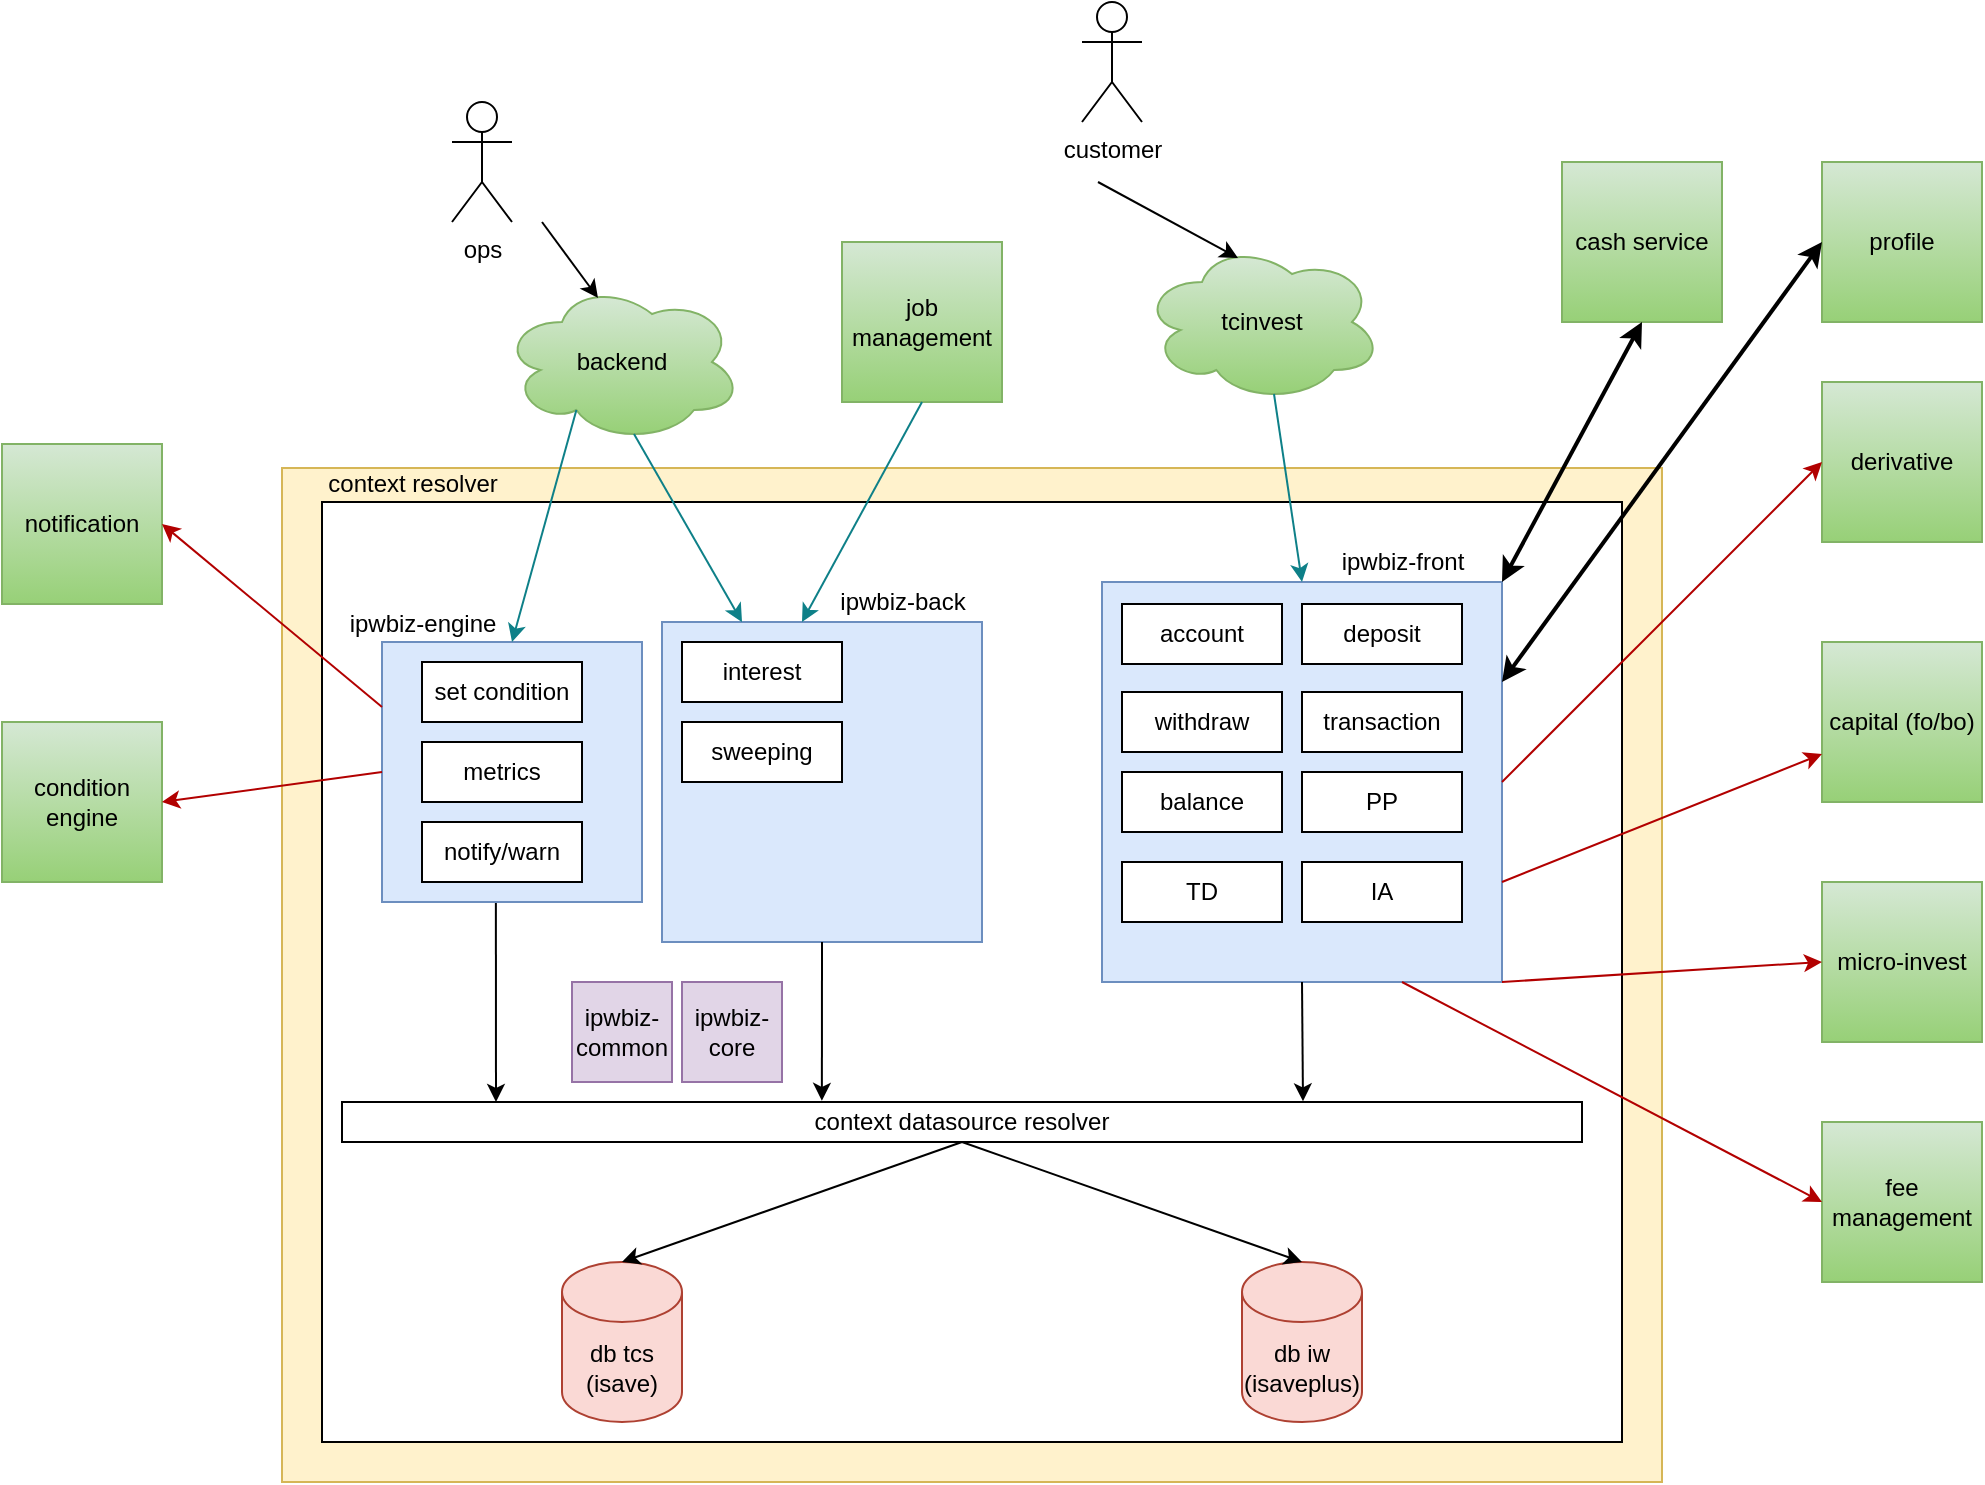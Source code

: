 <mxfile version="20.8.17" type="github">
  <diagram name="Page-1" id="CuIOyepShDtRep_bbHt4">
    <mxGraphModel dx="1985" dy="673" grid="1" gridSize="10" guides="1" tooltips="1" connect="1" arrows="1" fold="1" page="1" pageScale="1" pageWidth="850" pageHeight="1100" math="0" shadow="0">
      <root>
        <mxCell id="0" />
        <mxCell id="1" parent="0" />
        <mxCell id="YSir1D6mhCq9qJEjGifS-20" value="" style="rounded=0;whiteSpace=wrap;html=1;fillColor=#fff2cc;strokeColor=#d6b656;" vertex="1" parent="1">
          <mxGeometry x="50" y="283" width="690" height="507" as="geometry" />
        </mxCell>
        <mxCell id="YSir1D6mhCq9qJEjGifS-39" value="" style="rounded=0;whiteSpace=wrap;html=1;" vertex="1" parent="1">
          <mxGeometry x="70" y="300" width="650" height="470" as="geometry" />
        </mxCell>
        <mxCell id="YSir1D6mhCq9qJEjGifS-2" value="" style="whiteSpace=wrap;html=1;aspect=fixed;fillColor=#dae8fc;strokeColor=#6c8ebf;" vertex="1" parent="1">
          <mxGeometry x="100" y="370" width="130" height="130" as="geometry" />
        </mxCell>
        <mxCell id="YSir1D6mhCq9qJEjGifS-3" value="" style="whiteSpace=wrap;html=1;aspect=fixed;fillColor=#dae8fc;strokeColor=#6c8ebf;" vertex="1" parent="1">
          <mxGeometry x="460" y="340" width="200" height="200" as="geometry" />
        </mxCell>
        <mxCell id="YSir1D6mhCq9qJEjGifS-4" value="" style="whiteSpace=wrap;html=1;aspect=fixed;fillColor=#dae8fc;strokeColor=#6c8ebf;" vertex="1" parent="1">
          <mxGeometry x="240" y="360" width="160" height="160" as="geometry" />
        </mxCell>
        <mxCell id="YSir1D6mhCq9qJEjGifS-5" value="tcinvest" style="ellipse;shape=cloud;whiteSpace=wrap;html=1;fillColor=#d5e8d4;gradientColor=#97d077;strokeColor=#82b366;" vertex="1" parent="1">
          <mxGeometry x="480" y="170" width="120" height="80" as="geometry" />
        </mxCell>
        <mxCell id="YSir1D6mhCq9qJEjGifS-6" value="customer" style="shape=umlActor;verticalLabelPosition=bottom;verticalAlign=top;html=1;outlineConnect=0;" vertex="1" parent="1">
          <mxGeometry x="450" y="50" width="30" height="60" as="geometry" />
        </mxCell>
        <mxCell id="YSir1D6mhCq9qJEjGifS-7" value="" style="endArrow=classic;html=1;rounded=0;entryX=0.4;entryY=0.1;entryDx=0;entryDy=0;entryPerimeter=0;" edge="1" parent="1" target="YSir1D6mhCq9qJEjGifS-5">
          <mxGeometry width="50" height="50" relative="1" as="geometry">
            <mxPoint x="458" y="140" as="sourcePoint" />
            <mxPoint x="460" y="290" as="targetPoint" />
          </mxGeometry>
        </mxCell>
        <mxCell id="YSir1D6mhCq9qJEjGifS-8" value="backend" style="ellipse;shape=cloud;whiteSpace=wrap;html=1;fillColor=#d5e8d4;gradientColor=#97d077;strokeColor=#82b366;" vertex="1" parent="1">
          <mxGeometry x="160" y="190" width="120" height="80" as="geometry" />
        </mxCell>
        <mxCell id="YSir1D6mhCq9qJEjGifS-9" value="ops" style="shape=umlActor;verticalLabelPosition=bottom;verticalAlign=top;html=1;outlineConnect=0;" vertex="1" parent="1">
          <mxGeometry x="135" y="100" width="30" height="60" as="geometry" />
        </mxCell>
        <mxCell id="YSir1D6mhCq9qJEjGifS-14" value="" style="endArrow=classic;html=1;rounded=0;entryX=0.4;entryY=0.1;entryDx=0;entryDy=0;entryPerimeter=0;" edge="1" parent="1" target="YSir1D6mhCq9qJEjGifS-8">
          <mxGeometry width="50" height="50" relative="1" as="geometry">
            <mxPoint x="180" y="160" as="sourcePoint" />
            <mxPoint x="330" y="220" as="targetPoint" />
          </mxGeometry>
        </mxCell>
        <mxCell id="YSir1D6mhCq9qJEjGifS-15" value="db tcs&lt;br&gt;(isave)" style="shape=cylinder3;whiteSpace=wrap;html=1;boundedLbl=1;backgroundOutline=1;size=15;fillColor=#fad9d5;strokeColor=#ae4132;" vertex="1" parent="1">
          <mxGeometry x="190" y="680" width="60" height="80" as="geometry" />
        </mxCell>
        <mxCell id="YSir1D6mhCq9qJEjGifS-16" value="db iw&lt;br&gt;(isaveplus)" style="shape=cylinder3;whiteSpace=wrap;html=1;boundedLbl=1;backgroundOutline=1;size=15;fillColor=#fad9d5;strokeColor=#ae4132;" vertex="1" parent="1">
          <mxGeometry x="530" y="680" width="60" height="80" as="geometry" />
        </mxCell>
        <mxCell id="YSir1D6mhCq9qJEjGifS-25" value="" style="endArrow=classic;html=1;rounded=0;fontSize=12;exitX=0.31;exitY=0.8;exitDx=0;exitDy=0;exitPerimeter=0;entryX=0.5;entryY=0;entryDx=0;entryDy=0;fillColor=#b0e3e6;strokeColor=#0e8088;" edge="1" parent="1" source="YSir1D6mhCq9qJEjGifS-8" target="YSir1D6mhCq9qJEjGifS-2">
          <mxGeometry width="50" height="50" relative="1" as="geometry">
            <mxPoint x="270" y="380" as="sourcePoint" />
            <mxPoint x="320" y="330" as="targetPoint" />
          </mxGeometry>
        </mxCell>
        <mxCell id="YSir1D6mhCq9qJEjGifS-26" value="" style="endArrow=classic;html=1;rounded=0;fontSize=12;exitX=0.55;exitY=0.95;exitDx=0;exitDy=0;exitPerimeter=0;entryX=0.25;entryY=0;entryDx=0;entryDy=0;fillColor=#b0e3e6;strokeColor=#0e8088;" edge="1" parent="1" source="YSir1D6mhCq9qJEjGifS-8" target="YSir1D6mhCq9qJEjGifS-4">
          <mxGeometry width="50" height="50" relative="1" as="geometry">
            <mxPoint x="270" y="310" as="sourcePoint" />
            <mxPoint x="320" y="260" as="targetPoint" />
          </mxGeometry>
        </mxCell>
        <mxCell id="YSir1D6mhCq9qJEjGifS-27" value="job management" style="whiteSpace=wrap;html=1;aspect=fixed;fillColor=#d5e8d4;gradientColor=#97d077;strokeColor=#82b366;" vertex="1" parent="1">
          <mxGeometry x="330" y="170" width="80" height="80" as="geometry" />
        </mxCell>
        <mxCell id="YSir1D6mhCq9qJEjGifS-30" value="context datasource resolver" style="rounded=0;whiteSpace=wrap;html=1;fontSize=12;" vertex="1" parent="1">
          <mxGeometry x="80" y="600" width="620" height="20" as="geometry" />
        </mxCell>
        <mxCell id="YSir1D6mhCq9qJEjGifS-32" value="" style="endArrow=classic;html=1;rounded=0;fontSize=12;exitX=0.438;exitY=1.004;exitDx=0;exitDy=0;exitPerimeter=0;" edge="1" parent="1" source="YSir1D6mhCq9qJEjGifS-2">
          <mxGeometry width="50" height="50" relative="1" as="geometry">
            <mxPoint x="330" y="630" as="sourcePoint" />
            <mxPoint x="157" y="600" as="targetPoint" />
          </mxGeometry>
        </mxCell>
        <mxCell id="YSir1D6mhCq9qJEjGifS-33" value="" style="endArrow=classic;html=1;rounded=0;fontSize=12;exitX=0.5;exitY=1;exitDx=0;exitDy=0;entryX=0.387;entryY=-0.029;entryDx=0;entryDy=0;entryPerimeter=0;" edge="1" parent="1" source="YSir1D6mhCq9qJEjGifS-4" target="YSir1D6mhCq9qJEjGifS-30">
          <mxGeometry width="50" height="50" relative="1" as="geometry">
            <mxPoint x="330" y="630" as="sourcePoint" />
            <mxPoint x="380" y="580" as="targetPoint" />
          </mxGeometry>
        </mxCell>
        <mxCell id="YSir1D6mhCq9qJEjGifS-34" value="" style="endArrow=classic;html=1;rounded=0;fontSize=12;exitX=0.5;exitY=1;exitDx=0;exitDy=0;entryX=0.775;entryY=-0.017;entryDx=0;entryDy=0;entryPerimeter=0;" edge="1" parent="1" source="YSir1D6mhCq9qJEjGifS-3" target="YSir1D6mhCq9qJEjGifS-30">
          <mxGeometry width="50" height="50" relative="1" as="geometry">
            <mxPoint x="330" y="630" as="sourcePoint" />
            <mxPoint x="380" y="580" as="targetPoint" />
          </mxGeometry>
        </mxCell>
        <mxCell id="YSir1D6mhCq9qJEjGifS-35" value="" style="endArrow=classic;html=1;rounded=0;fontSize=12;entryX=0.5;entryY=0;entryDx=0;entryDy=0;entryPerimeter=0;exitX=0.5;exitY=1;exitDx=0;exitDy=0;" edge="1" parent="1" source="YSir1D6mhCq9qJEjGifS-30" target="YSir1D6mhCq9qJEjGifS-15">
          <mxGeometry width="50" height="50" relative="1" as="geometry">
            <mxPoint x="330" y="630" as="sourcePoint" />
            <mxPoint x="380" y="580" as="targetPoint" />
          </mxGeometry>
        </mxCell>
        <mxCell id="YSir1D6mhCq9qJEjGifS-36" value="" style="endArrow=classic;html=1;rounded=0;fontSize=12;entryX=0.5;entryY=0;entryDx=0;entryDy=0;entryPerimeter=0;" edge="1" parent="1" target="YSir1D6mhCq9qJEjGifS-16">
          <mxGeometry width="50" height="50" relative="1" as="geometry">
            <mxPoint x="390" y="620" as="sourcePoint" />
            <mxPoint x="380" y="580" as="targetPoint" />
          </mxGeometry>
        </mxCell>
        <mxCell id="YSir1D6mhCq9qJEjGifS-37" value="" style="endArrow=classic;html=1;rounded=0;fontSize=12;exitX=0.55;exitY=0.95;exitDx=0;exitDy=0;exitPerimeter=0;entryX=0.5;entryY=0;entryDx=0;entryDy=0;fillColor=#b0e3e6;strokeColor=#0e8088;" edge="1" parent="1" source="YSir1D6mhCq9qJEjGifS-5" target="YSir1D6mhCq9qJEjGifS-3">
          <mxGeometry width="50" height="50" relative="1" as="geometry">
            <mxPoint x="370" y="440" as="sourcePoint" />
            <mxPoint x="420" y="390" as="targetPoint" />
          </mxGeometry>
        </mxCell>
        <mxCell id="YSir1D6mhCq9qJEjGifS-41" value="&lt;span style=&quot;font-weight: normal;&quot;&gt;context resolver&lt;/span&gt;" style="text;strokeColor=none;fillColor=none;html=1;fontSize=12;fontStyle=1;verticalAlign=middle;align=center;" vertex="1" parent="1">
          <mxGeometry x="65" y="271" width="100" height="40" as="geometry" />
        </mxCell>
        <mxCell id="YSir1D6mhCq9qJEjGifS-42" value="cash service" style="whiteSpace=wrap;html=1;aspect=fixed;fillColor=#d5e8d4;gradientColor=#97d077;strokeColor=#82b366;" vertex="1" parent="1">
          <mxGeometry x="690" y="130" width="80" height="80" as="geometry" />
        </mxCell>
        <mxCell id="YSir1D6mhCq9qJEjGifS-43" value="derivative" style="whiteSpace=wrap;html=1;aspect=fixed;fillColor=#d5e8d4;gradientColor=#97d077;strokeColor=#82b366;" vertex="1" parent="1">
          <mxGeometry x="820" y="240" width="80" height="80" as="geometry" />
        </mxCell>
        <mxCell id="YSir1D6mhCq9qJEjGifS-44" value="capital (fo/bo)" style="whiteSpace=wrap;html=1;aspect=fixed;fillColor=#d5e8d4;gradientColor=#97d077;strokeColor=#82b366;" vertex="1" parent="1">
          <mxGeometry x="820" y="370" width="80" height="80" as="geometry" />
        </mxCell>
        <mxCell id="YSir1D6mhCq9qJEjGifS-45" value="micro-invest" style="whiteSpace=wrap;html=1;aspect=fixed;fillColor=#d5e8d4;gradientColor=#97d077;strokeColor=#82b366;" vertex="1" parent="1">
          <mxGeometry x="820" y="490" width="80" height="80" as="geometry" />
        </mxCell>
        <mxCell id="YSir1D6mhCq9qJEjGifS-46" value="fee management" style="whiteSpace=wrap;html=1;aspect=fixed;fillColor=#d5e8d4;gradientColor=#97d077;strokeColor=#82b366;" vertex="1" parent="1">
          <mxGeometry x="820" y="610" width="80" height="80" as="geometry" />
        </mxCell>
        <mxCell id="YSir1D6mhCq9qJEjGifS-47" value="condition engine" style="whiteSpace=wrap;html=1;aspect=fixed;fillColor=#d5e8d4;gradientColor=#97d077;strokeColor=#82b366;" vertex="1" parent="1">
          <mxGeometry x="-90" y="410" width="80" height="80" as="geometry" />
        </mxCell>
        <mxCell id="YSir1D6mhCq9qJEjGifS-48" value="profile" style="whiteSpace=wrap;html=1;aspect=fixed;fillColor=#d5e8d4;gradientColor=#97d077;strokeColor=#82b366;" vertex="1" parent="1">
          <mxGeometry x="820" y="130" width="80" height="80" as="geometry" />
        </mxCell>
        <mxCell id="YSir1D6mhCq9qJEjGifS-49" value="notification" style="whiteSpace=wrap;html=1;aspect=fixed;fillColor=#d5e8d4;gradientColor=#97d077;strokeColor=#82b366;" vertex="1" parent="1">
          <mxGeometry x="-90" y="271" width="80" height="80" as="geometry" />
        </mxCell>
        <mxCell id="YSir1D6mhCq9qJEjGifS-52" value="deposit" style="rounded=0;whiteSpace=wrap;html=1;fontSize=12;" vertex="1" parent="1">
          <mxGeometry x="560" y="351" width="80" height="30" as="geometry" />
        </mxCell>
        <mxCell id="YSir1D6mhCq9qJEjGifS-54" value="withdraw" style="rounded=0;whiteSpace=wrap;html=1;fontSize=12;" vertex="1" parent="1">
          <mxGeometry x="470" y="395" width="80" height="30" as="geometry" />
        </mxCell>
        <mxCell id="YSir1D6mhCq9qJEjGifS-55" value="balance" style="rounded=0;whiteSpace=wrap;html=1;fontSize=12;" vertex="1" parent="1">
          <mxGeometry x="470" y="435" width="80" height="30" as="geometry" />
        </mxCell>
        <mxCell id="YSir1D6mhCq9qJEjGifS-56" value="&lt;span style=&quot;font-weight: normal;&quot;&gt;ipwbiz-front&lt;/span&gt;" style="text;strokeColor=none;fillColor=none;html=1;fontSize=12;fontStyle=1;verticalAlign=middle;align=center;" vertex="1" parent="1">
          <mxGeometry x="560" y="310" width="100" height="40" as="geometry" />
        </mxCell>
        <mxCell id="YSir1D6mhCq9qJEjGifS-57" value="transaction" style="rounded=0;whiteSpace=wrap;html=1;fontSize=12;" vertex="1" parent="1">
          <mxGeometry x="560" y="395" width="80" height="30" as="geometry" />
        </mxCell>
        <mxCell id="YSir1D6mhCq9qJEjGifS-58" value="sweeping" style="rounded=0;whiteSpace=wrap;html=1;fontSize=12;" vertex="1" parent="1">
          <mxGeometry x="250" y="410" width="80" height="30" as="geometry" />
        </mxCell>
        <mxCell id="YSir1D6mhCq9qJEjGifS-59" value="PP" style="rounded=0;whiteSpace=wrap;html=1;fontSize=12;" vertex="1" parent="1">
          <mxGeometry x="560" y="435" width="80" height="30" as="geometry" />
        </mxCell>
        <mxCell id="YSir1D6mhCq9qJEjGifS-60" value="interest" style="rounded=0;whiteSpace=wrap;html=1;fontSize=12;" vertex="1" parent="1">
          <mxGeometry x="250" y="370" width="80" height="30" as="geometry" />
        </mxCell>
        <mxCell id="YSir1D6mhCq9qJEjGifS-62" value="&lt;span style=&quot;font-weight: normal;&quot;&gt;ipwbiz-back&lt;/span&gt;" style="text;strokeColor=none;fillColor=none;html=1;fontSize=12;fontStyle=1;verticalAlign=middle;align=center;" vertex="1" parent="1">
          <mxGeometry x="310" y="330" width="100" height="40" as="geometry" />
        </mxCell>
        <mxCell id="YSir1D6mhCq9qJEjGifS-63" value="account" style="rounded=0;whiteSpace=wrap;html=1;fontSize=12;" vertex="1" parent="1">
          <mxGeometry x="470" y="351" width="80" height="30" as="geometry" />
        </mxCell>
        <mxCell id="YSir1D6mhCq9qJEjGifS-64" value="metrics" style="rounded=0;whiteSpace=wrap;html=1;fontSize=12;" vertex="1" parent="1">
          <mxGeometry x="120" y="420" width="80" height="30" as="geometry" />
        </mxCell>
        <mxCell id="YSir1D6mhCq9qJEjGifS-65" value="&lt;span style=&quot;font-weight: normal;&quot;&gt;ipwbiz-engine&lt;/span&gt;" style="text;strokeColor=none;fillColor=none;html=1;fontSize=12;fontStyle=1;verticalAlign=middle;align=center;" vertex="1" parent="1">
          <mxGeometry x="70" y="341" width="100" height="40" as="geometry" />
        </mxCell>
        <mxCell id="YSir1D6mhCq9qJEjGifS-66" value="set condition" style="rounded=0;whiteSpace=wrap;html=1;fontSize=12;" vertex="1" parent="1">
          <mxGeometry x="120" y="380" width="80" height="30" as="geometry" />
        </mxCell>
        <mxCell id="YSir1D6mhCq9qJEjGifS-67" value="ipwbiz-common" style="whiteSpace=wrap;html=1;aspect=fixed;fontSize=12;fillColor=#e1d5e7;strokeColor=#9673a6;" vertex="1" parent="1">
          <mxGeometry x="195" y="540" width="50" height="50" as="geometry" />
        </mxCell>
        <mxCell id="YSir1D6mhCq9qJEjGifS-69" value="ipwbiz-core" style="whiteSpace=wrap;html=1;aspect=fixed;fontSize=12;fillColor=#e1d5e7;strokeColor=#9673a6;" vertex="1" parent="1">
          <mxGeometry x="250" y="540" width="50" height="50" as="geometry" />
        </mxCell>
        <mxCell id="YSir1D6mhCq9qJEjGifS-70" value="notify/warn" style="rounded=0;whiteSpace=wrap;html=1;fontSize=12;" vertex="1" parent="1">
          <mxGeometry x="120" y="460" width="80" height="30" as="geometry" />
        </mxCell>
        <mxCell id="YSir1D6mhCq9qJEjGifS-71" value="" style="endArrow=classic;html=1;rounded=0;fontSize=12;exitX=0.5;exitY=1;exitDx=0;exitDy=0;entryX=0;entryY=0.75;entryDx=0;entryDy=0;fillColor=#b0e3e6;strokeColor=#0e8088;" edge="1" parent="1" source="YSir1D6mhCq9qJEjGifS-27" target="YSir1D6mhCq9qJEjGifS-62">
          <mxGeometry width="50" height="50" relative="1" as="geometry">
            <mxPoint x="360" y="350" as="sourcePoint" />
            <mxPoint x="410" y="300" as="targetPoint" />
          </mxGeometry>
        </mxCell>
        <mxCell id="YSir1D6mhCq9qJEjGifS-72" value="" style="endArrow=classic;html=1;rounded=0;fontSize=12;entryX=1;entryY=0.5;entryDx=0;entryDy=0;exitX=0;exitY=0.25;exitDx=0;exitDy=0;fillColor=#e51400;strokeColor=#B20000;" edge="1" parent="1" source="YSir1D6mhCq9qJEjGifS-2" target="YSir1D6mhCq9qJEjGifS-49">
          <mxGeometry width="50" height="50" relative="1" as="geometry">
            <mxPoint x="200" y="350" as="sourcePoint" />
            <mxPoint x="250" y="300" as="targetPoint" />
          </mxGeometry>
        </mxCell>
        <mxCell id="YSir1D6mhCq9qJEjGifS-73" value="" style="endArrow=classic;html=1;rounded=0;fontSize=12;entryX=1;entryY=0.5;entryDx=0;entryDy=0;exitX=0;exitY=0.5;exitDx=0;exitDy=0;fillColor=#e51400;strokeColor=#B20000;" edge="1" parent="1" source="YSir1D6mhCq9qJEjGifS-2" target="YSir1D6mhCq9qJEjGifS-47">
          <mxGeometry width="50" height="50" relative="1" as="geometry">
            <mxPoint x="200" y="350" as="sourcePoint" />
            <mxPoint x="250" y="300" as="targetPoint" />
          </mxGeometry>
        </mxCell>
        <mxCell id="YSir1D6mhCq9qJEjGifS-74" value="" style="endArrow=classic;startArrow=classic;html=1;rounded=0;fontSize=12;entryX=0.5;entryY=1;entryDx=0;entryDy=0;exitX=1;exitY=0.75;exitDx=0;exitDy=0;strokeWidth=2;" edge="1" parent="1" source="YSir1D6mhCq9qJEjGifS-56" target="YSir1D6mhCq9qJEjGifS-42">
          <mxGeometry width="50" height="50" relative="1" as="geometry">
            <mxPoint x="460" y="440" as="sourcePoint" />
            <mxPoint x="510" y="390" as="targetPoint" />
          </mxGeometry>
        </mxCell>
        <mxCell id="YSir1D6mhCq9qJEjGifS-75" value="" style="endArrow=classic;startArrow=classic;html=1;rounded=0;fontSize=12;entryX=0;entryY=0.5;entryDx=0;entryDy=0;exitX=1;exitY=0.25;exitDx=0;exitDy=0;strokeWidth=2;" edge="1" parent="1" source="YSir1D6mhCq9qJEjGifS-3" target="YSir1D6mhCq9qJEjGifS-48">
          <mxGeometry width="50" height="50" relative="1" as="geometry">
            <mxPoint x="460" y="440" as="sourcePoint" />
            <mxPoint x="510" y="390" as="targetPoint" />
          </mxGeometry>
        </mxCell>
        <mxCell id="YSir1D6mhCq9qJEjGifS-77" value="" style="endArrow=classic;html=1;rounded=0;fontSize=12;entryX=0;entryY=0.5;entryDx=0;entryDy=0;exitX=1;exitY=0.5;exitDx=0;exitDy=0;fillColor=#e51400;strokeColor=#B20000;" edge="1" parent="1" source="YSir1D6mhCq9qJEjGifS-3" target="YSir1D6mhCq9qJEjGifS-43">
          <mxGeometry width="50" height="50" relative="1" as="geometry">
            <mxPoint x="520" y="430" as="sourcePoint" />
            <mxPoint x="570" y="380" as="targetPoint" />
          </mxGeometry>
        </mxCell>
        <mxCell id="YSir1D6mhCq9qJEjGifS-78" value="" style="endArrow=classic;html=1;rounded=0;fontSize=12;exitX=1;exitY=0.75;exitDx=0;exitDy=0;fillColor=#e51400;strokeColor=#B20000;" edge="1" parent="1" source="YSir1D6mhCq9qJEjGifS-3" target="YSir1D6mhCq9qJEjGifS-44">
          <mxGeometry width="50" height="50" relative="1" as="geometry">
            <mxPoint x="440" y="420" as="sourcePoint" />
            <mxPoint x="490" y="370" as="targetPoint" />
          </mxGeometry>
        </mxCell>
        <mxCell id="YSir1D6mhCq9qJEjGifS-79" value="" style="endArrow=classic;html=1;rounded=0;fontSize=12;entryX=0;entryY=0.5;entryDx=0;entryDy=0;exitX=1;exitY=1;exitDx=0;exitDy=0;fillColor=#e51400;strokeColor=#B20000;" edge="1" parent="1" source="YSir1D6mhCq9qJEjGifS-3" target="YSir1D6mhCq9qJEjGifS-45">
          <mxGeometry width="50" height="50" relative="1" as="geometry">
            <mxPoint x="440" y="580" as="sourcePoint" />
            <mxPoint x="490" y="530" as="targetPoint" />
          </mxGeometry>
        </mxCell>
        <mxCell id="YSir1D6mhCq9qJEjGifS-80" value="" style="endArrow=classic;html=1;rounded=0;fontSize=12;entryX=0;entryY=0.5;entryDx=0;entryDy=0;exitX=0.75;exitY=1;exitDx=0;exitDy=0;fillColor=#e51400;strokeColor=#B20000;" edge="1" parent="1" source="YSir1D6mhCq9qJEjGifS-3" target="YSir1D6mhCq9qJEjGifS-46">
          <mxGeometry width="50" height="50" relative="1" as="geometry">
            <mxPoint x="440" y="580" as="sourcePoint" />
            <mxPoint x="490" y="530" as="targetPoint" />
          </mxGeometry>
        </mxCell>
        <mxCell id="YSir1D6mhCq9qJEjGifS-81" value="IA" style="rounded=0;whiteSpace=wrap;html=1;fontSize=12;" vertex="1" parent="1">
          <mxGeometry x="560" y="480" width="80" height="30" as="geometry" />
        </mxCell>
        <mxCell id="YSir1D6mhCq9qJEjGifS-82" value="TD" style="rounded=0;whiteSpace=wrap;html=1;fontSize=12;" vertex="1" parent="1">
          <mxGeometry x="470" y="480" width="80" height="30" as="geometry" />
        </mxCell>
      </root>
    </mxGraphModel>
  </diagram>
</mxfile>
